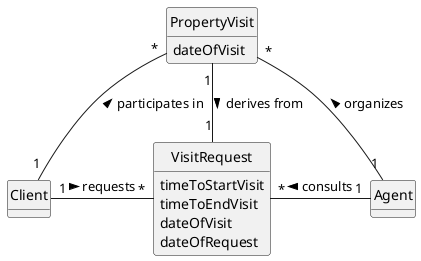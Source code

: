 @startuml
skinparam monochrome true
skinparam packageStyle rectangle
skinparam shadowing false

skinparam classAttributeIconSize 0

hide circle
hide methods

class Client{}

class PropertyVisit{
dateOfVisit
}

class Agent {}

class VisitRequest{
timeToStartVisit
timeToEndVisit
dateOfVisit
dateOfRequest
}

VisitRequest"*" --l "1"Client: requests <
VisitRequest"*" --r "1"Agent: consults <

PropertyVisit"*" --r "1"Agent: organizes <
PropertyVisit"*" -- "1"Client: participates in <
PropertyVisit "1" -- "1" VisitRequest : derives from >

@enduml